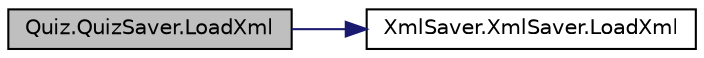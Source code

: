 digraph "Quiz.QuizSaver.LoadXml"
{
 // INTERACTIVE_SVG=YES
 // LATEX_PDF_SIZE
  edge [fontname="Helvetica",fontsize="10",labelfontname="Helvetica",labelfontsize="10"];
  node [fontname="Helvetica",fontsize="10",shape=record];
  rankdir="LR";
  Node1 [label="Quiz.QuizSaver.LoadXml",height=0.2,width=0.4,color="black", fillcolor="grey75", style="filled", fontcolor="black",tooltip="读取XML文件"];
  Node1 -> Node2 [color="midnightblue",fontsize="10",style="solid",fontname="Helvetica"];
  Node2 [label="XmlSaver.XmlSaver.LoadXml",height=0.2,width=0.4,color="black", fillcolor="white", style="filled",URL="$class_xml_saver_1_1_xml_saver.html#a054551363204272b7f5434a132e5835c",tooltip="加载XML"];
}
